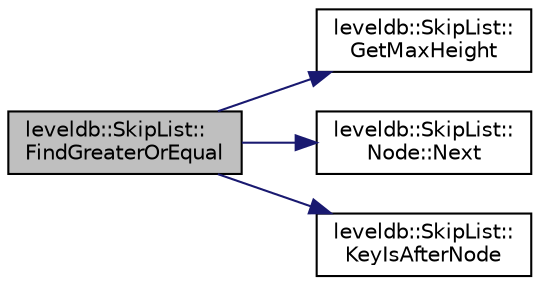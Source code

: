 digraph "leveldb::SkipList::FindGreaterOrEqual"
{
  edge [fontname="Helvetica",fontsize="10",labelfontname="Helvetica",labelfontsize="10"];
  node [fontname="Helvetica",fontsize="10",shape=record];
  rankdir="LR";
  Node1 [label="leveldb::SkipList::\lFindGreaterOrEqual",height=0.2,width=0.4,color="black", fillcolor="grey75", style="filled" fontcolor="black"];
  Node1 -> Node2 [color="midnightblue",fontsize="10",style="solid"];
  Node2 [label="leveldb::SkipList::\lGetMaxHeight",height=0.2,width=0.4,color="black", fillcolor="white", style="filled",URL="$classleveldb_1_1_skip_list.html#a7820710f000cf55fc053b50e683a8bab"];
  Node1 -> Node3 [color="midnightblue",fontsize="10",style="solid"];
  Node3 [label="leveldb::SkipList::\lNode::Next",height=0.2,width=0.4,color="black", fillcolor="white", style="filled",URL="$structleveldb_1_1_skip_list_1_1_node.html#aca7f18fc57f6c8e8a8dfe176eedbde74"];
  Node1 -> Node4 [color="midnightblue",fontsize="10",style="solid"];
  Node4 [label="leveldb::SkipList::\lKeyIsAfterNode",height=0.2,width=0.4,color="black", fillcolor="white", style="filled",URL="$classleveldb_1_1_skip_list.html#a24eabc6719de6d2df1d9f104667b84d5"];
}

